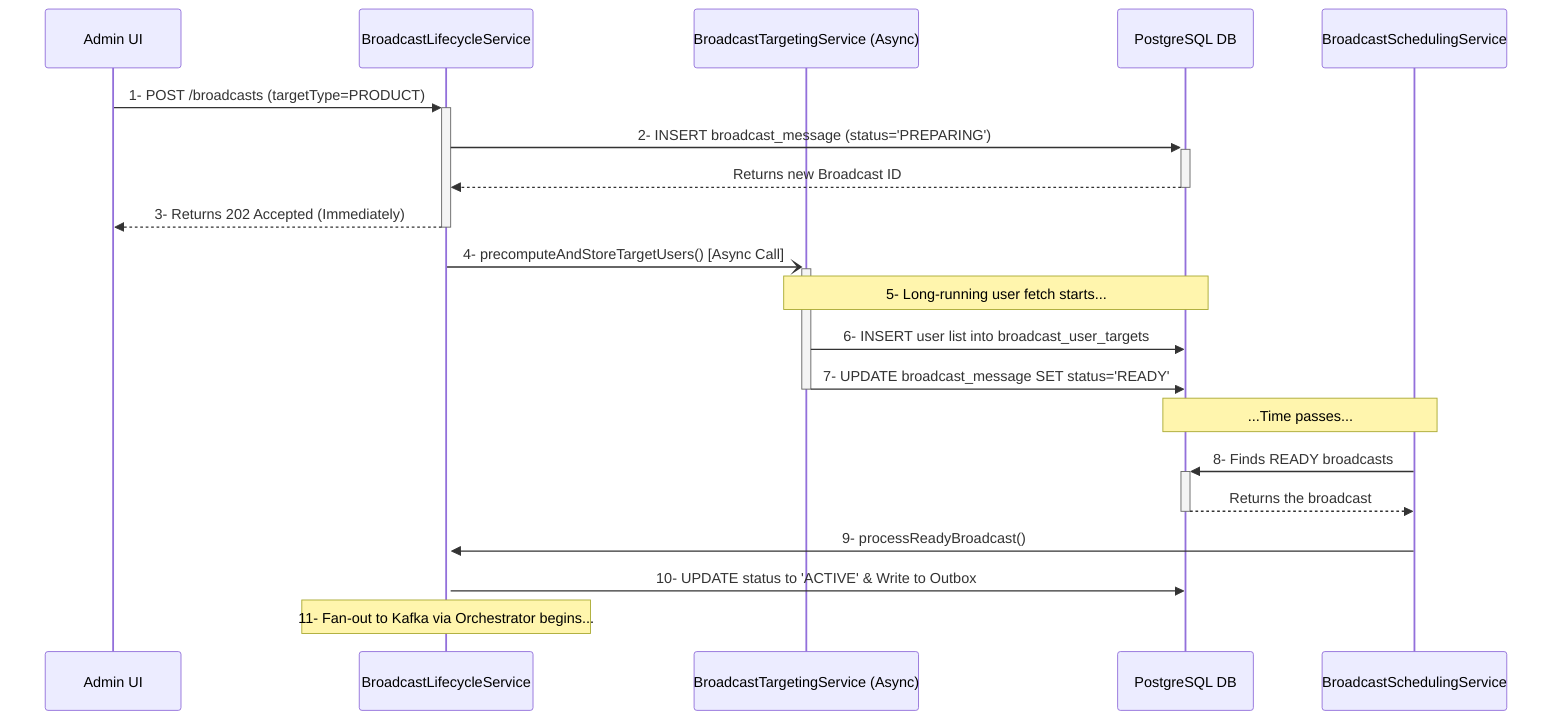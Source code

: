 sequenceDiagram
    participant AdminUI as Admin UI
    participant AdminSvc as BroadcastLifecycleService
    participant TargetingSvc as BroadcastTargetingService (Async)
    participant DB as PostgreSQL DB
    participant Scheduler as BroadcastSchedulingService

    AdminUI->>+AdminSvc: 1- POST /broadcasts (targetType=PRODUCT)
    AdminSvc->>+DB: 2- INSERT broadcast_message (status='PREPARING')
    DB-->>-AdminSvc: Returns new Broadcast ID
    AdminSvc-->>-AdminUI: 3- Returns 202 Accepted (Immediately)
    
    AdminSvc-)+TargetingSvc: 4- precomputeAndStoreTargetUsers() [Async Call]
    Note over TargetingSvc, DB: 5- Long-running user fetch starts...

    TargetingSvc->>DB: 6- INSERT user list into broadcast_user_targets
    TargetingSvc->>DB: 7- UPDATE broadcast_message SET status='READY'
    
    deactivate TargetingSvc
    
    Note over Scheduler, DB: ...Time passes...
    
    Scheduler->>+DB: 8- Finds READY broadcasts
    DB-->>-Scheduler: Returns the broadcast
    
    Scheduler->>+AdminSvc: 9- processReadyBroadcast()
    AdminSvc->>DB: 10- UPDATE status to 'ACTIVE' & Write to Outbox
    Note over AdminSvc: 11- Fan-out to Kafka via Orchestrator begins...